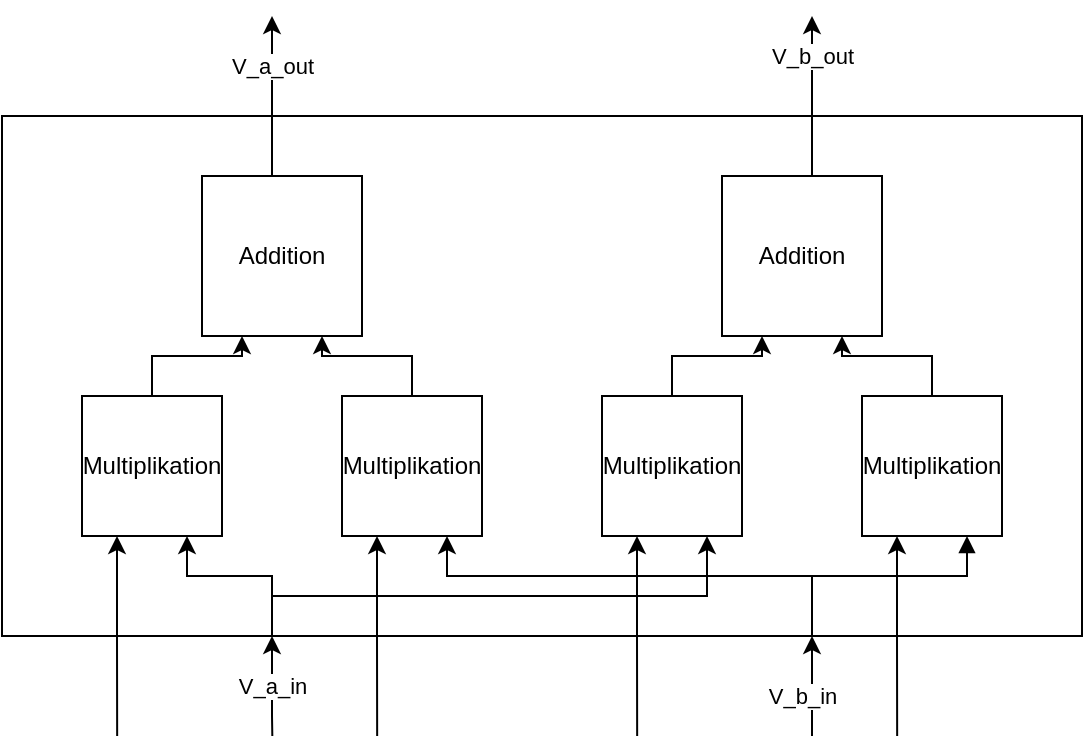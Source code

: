 <mxfile version="24.0.7" type="github">
  <diagram name="Page-1" id="mfj5ObScFYbmNDHJe4dQ">
    <mxGraphModel dx="511" dy="312" grid="1" gridSize="10" guides="1" tooltips="1" connect="1" arrows="1" fold="1" page="1" pageScale="1" pageWidth="850" pageHeight="1100" math="0" shadow="0">
      <root>
        <mxCell id="0" />
        <mxCell id="1" parent="0" />
        <mxCell id="v_P1SrSjxpbax4tQQ7hH-2" value="V_a_out" style="edgeStyle=orthogonalEdgeStyle;rounded=0;orthogonalLoop=1;jettySize=auto;html=1;exitX=0.25;exitY=0;exitDx=0;exitDy=0;labelBackgroundColor=default;fontColor=default;" edge="1" parent="1" source="v_P1SrSjxpbax4tQQ7hH-1">
          <mxGeometry relative="1" as="geometry">
            <mxPoint x="315" y="40" as="targetPoint" />
            <Array as="points">
              <mxPoint x="315" y="65" />
              <mxPoint x="315" y="65" />
            </Array>
          </mxGeometry>
        </mxCell>
        <mxCell id="v_P1SrSjxpbax4tQQ7hH-3" value="V_b_out" style="edgeStyle=orthogonalEdgeStyle;rounded=0;orthogonalLoop=1;jettySize=auto;html=1;exitX=0.75;exitY=0;exitDx=0;exitDy=0;labelBackgroundColor=default;fontColor=default;" edge="1" parent="1" source="v_P1SrSjxpbax4tQQ7hH-1">
          <mxGeometry x="0.208" relative="1" as="geometry">
            <mxPoint x="585" y="40" as="targetPoint" />
            <mxPoint as="offset" />
          </mxGeometry>
        </mxCell>
        <mxCell id="v_P1SrSjxpbax4tQQ7hH-5" value="V_b_in" style="edgeStyle=orthogonalEdgeStyle;rounded=0;orthogonalLoop=1;jettySize=auto;html=1;exitX=0.75;exitY=1;exitDx=0;exitDy=0;labelBackgroundColor=default;fontColor=default;endArrow=none;endFill=0;startArrow=classic;startFill=1;" edge="1" parent="1" source="v_P1SrSjxpbax4tQQ7hH-1">
          <mxGeometry x="0.212" y="-5" relative="1" as="geometry">
            <mxPoint x="585" y="400" as="targetPoint" />
            <mxPoint as="offset" />
          </mxGeometry>
        </mxCell>
        <mxCell id="v_P1SrSjxpbax4tQQ7hH-8" value="V_a_in" style="edgeStyle=orthogonalEdgeStyle;rounded=0;orthogonalLoop=1;jettySize=auto;html=1;exitX=0.25;exitY=1;exitDx=0;exitDy=0;startArrow=classic;startFill=1;endArrow=none;endFill=0;labelBackgroundColor=default;fontColor=default;" edge="1" parent="1" source="v_P1SrSjxpbax4tQQ7hH-1">
          <mxGeometry relative="1" as="geometry">
            <mxPoint x="315.158" y="400" as="targetPoint" />
            <Array as="points">
              <mxPoint x="315" y="390" />
              <mxPoint x="315" y="390" />
            </Array>
          </mxGeometry>
        </mxCell>
        <mxCell id="v_P1SrSjxpbax4tQQ7hH-9" value="Recheneinheit" style="text;strokeColor=none;align=center;fillColor=none;html=1;verticalAlign=middle;whiteSpace=wrap;rounded=0;labelBackgroundColor=none;fontColor=#FF3333;" vertex="1" parent="1">
          <mxGeometry x="420" y="145" width="60" height="30" as="geometry" />
        </mxCell>
        <mxCell id="v_P1SrSjxpbax4tQQ7hH-1" value="" style="whiteSpace=wrap;html=1;labelBackgroundColor=none;align=center;verticalAlign=middle;fontFamily=Helvetica;fontSize=12;" vertex="1" parent="1">
          <mxGeometry x="180" y="90" width="540" height="260" as="geometry" />
        </mxCell>
        <mxCell id="v_P1SrSjxpbax4tQQ7hH-26" style="edgeStyle=orthogonalEdgeStyle;rounded=0;orthogonalLoop=1;jettySize=auto;html=1;exitX=0.75;exitY=1;exitDx=0;exitDy=0;entryX=0.75;entryY=1;entryDx=0;entryDy=0;startArrow=block;startFill=1;endArrow=none;endFill=0;labelBackgroundColor=none;fontColor=default;" edge="1" parent="1" source="v_P1SrSjxpbax4tQQ7hH-10" target="v_P1SrSjxpbax4tQQ7hH-1">
          <mxGeometry relative="1" as="geometry" />
        </mxCell>
        <mxCell id="v_P1SrSjxpbax4tQQ7hH-31" style="edgeStyle=orthogonalEdgeStyle;rounded=0;orthogonalLoop=1;jettySize=auto;html=1;exitX=0.25;exitY=1;exitDx=0;exitDy=0;startArrow=classic;startFill=1;endArrow=none;endFill=0;" edge="1" parent="1" source="v_P1SrSjxpbax4tQQ7hH-10">
          <mxGeometry relative="1" as="geometry">
            <mxPoint x="627.579" y="400" as="targetPoint" />
          </mxGeometry>
        </mxCell>
        <mxCell id="v_P1SrSjxpbax4tQQ7hH-38" style="edgeStyle=orthogonalEdgeStyle;rounded=0;orthogonalLoop=1;jettySize=auto;html=1;exitX=0.5;exitY=0;exitDx=0;exitDy=0;entryX=0.75;entryY=1;entryDx=0;entryDy=0;" edge="1" parent="1" source="v_P1SrSjxpbax4tQQ7hH-10" target="v_P1SrSjxpbax4tQQ7hH-33">
          <mxGeometry relative="1" as="geometry" />
        </mxCell>
        <mxCell id="v_P1SrSjxpbax4tQQ7hH-10" value="Multiplikation" style="whiteSpace=wrap;html=1;align=center;verticalAlign=middle;fontFamily=Helvetica;fontSize=12;labelBackgroundColor=none;" vertex="1" parent="1">
          <mxGeometry x="610" y="230" width="70" height="70" as="geometry" />
        </mxCell>
        <mxCell id="v_P1SrSjxpbax4tQQ7hH-17" style="edgeStyle=orthogonalEdgeStyle;rounded=0;orthogonalLoop=1;jettySize=auto;html=1;exitX=0.75;exitY=1;exitDx=0;exitDy=0;entryX=0.75;entryY=1;entryDx=0;entryDy=0;endArrow=none;endFill=0;startArrow=classic;startFill=1;labelBackgroundColor=none;fontColor=default;" edge="1" parent="1" source="v_P1SrSjxpbax4tQQ7hH-11" target="v_P1SrSjxpbax4tQQ7hH-1">
          <mxGeometry relative="1" as="geometry" />
        </mxCell>
        <mxCell id="v_P1SrSjxpbax4tQQ7hH-29" style="edgeStyle=orthogonalEdgeStyle;rounded=0;orthogonalLoop=1;jettySize=auto;html=1;exitX=0.25;exitY=1;exitDx=0;exitDy=0;startArrow=classic;startFill=1;endArrow=none;endFill=0;" edge="1" parent="1" source="v_P1SrSjxpbax4tQQ7hH-11">
          <mxGeometry relative="1" as="geometry">
            <mxPoint x="367.579" y="400" as="targetPoint" />
          </mxGeometry>
        </mxCell>
        <mxCell id="v_P1SrSjxpbax4tQQ7hH-35" style="edgeStyle=orthogonalEdgeStyle;rounded=0;orthogonalLoop=1;jettySize=auto;html=1;exitX=0.5;exitY=0;exitDx=0;exitDy=0;entryX=0.75;entryY=1;entryDx=0;entryDy=0;" edge="1" parent="1" source="v_P1SrSjxpbax4tQQ7hH-11" target="v_P1SrSjxpbax4tQQ7hH-32">
          <mxGeometry relative="1" as="geometry" />
        </mxCell>
        <mxCell id="v_P1SrSjxpbax4tQQ7hH-11" value="Multiplikation" style="whiteSpace=wrap;html=1;align=center;verticalAlign=middle;fontFamily=Helvetica;fontSize=12;labelBackgroundColor=none;" vertex="1" parent="1">
          <mxGeometry x="350" y="230" width="70" height="70" as="geometry" />
        </mxCell>
        <mxCell id="v_P1SrSjxpbax4tQQ7hH-16" style="edgeStyle=orthogonalEdgeStyle;rounded=0;orthogonalLoop=1;jettySize=auto;html=1;exitX=0.75;exitY=1;exitDx=0;exitDy=0;entryX=0.25;entryY=1;entryDx=0;entryDy=0;startArrow=classic;startFill=1;endArrow=none;endFill=0;labelBackgroundColor=none;fontColor=default;" edge="1" parent="1" source="v_P1SrSjxpbax4tQQ7hH-12" target="v_P1SrSjxpbax4tQQ7hH-1">
          <mxGeometry relative="1" as="geometry" />
        </mxCell>
        <mxCell id="v_P1SrSjxpbax4tQQ7hH-28" style="edgeStyle=orthogonalEdgeStyle;rounded=0;orthogonalLoop=1;jettySize=auto;html=1;exitX=0.25;exitY=1;exitDx=0;exitDy=0;labelBackgroundColor=none;fontColor=default;startArrow=classic;startFill=1;endArrow=none;endFill=0;" edge="1" parent="1" source="v_P1SrSjxpbax4tQQ7hH-12">
          <mxGeometry relative="1" as="geometry">
            <mxPoint x="237.579" y="400" as="targetPoint" />
          </mxGeometry>
        </mxCell>
        <mxCell id="v_P1SrSjxpbax4tQQ7hH-34" style="edgeStyle=orthogonalEdgeStyle;rounded=0;orthogonalLoop=1;jettySize=auto;html=1;exitX=0.5;exitY=0;exitDx=0;exitDy=0;entryX=0.25;entryY=1;entryDx=0;entryDy=0;" edge="1" parent="1" source="v_P1SrSjxpbax4tQQ7hH-12" target="v_P1SrSjxpbax4tQQ7hH-32">
          <mxGeometry relative="1" as="geometry" />
        </mxCell>
        <mxCell id="v_P1SrSjxpbax4tQQ7hH-12" value="Multiplikation" style="whiteSpace=wrap;html=1;align=center;verticalAlign=middle;fontFamily=Helvetica;fontSize=12;labelBackgroundColor=none;" vertex="1" parent="1">
          <mxGeometry x="220" y="230" width="70" height="70" as="geometry" />
        </mxCell>
        <mxCell id="v_P1SrSjxpbax4tQQ7hH-25" style="edgeStyle=orthogonalEdgeStyle;rounded=0;orthogonalLoop=1;jettySize=auto;html=1;exitX=0.75;exitY=1;exitDx=0;exitDy=0;entryX=0.25;entryY=1;entryDx=0;entryDy=0;startArrow=classic;startFill=1;endArrow=none;endFill=0;labelBackgroundColor=none;fontColor=default;" edge="1" parent="1" source="v_P1SrSjxpbax4tQQ7hH-13" target="v_P1SrSjxpbax4tQQ7hH-1">
          <mxGeometry relative="1" as="geometry">
            <mxPoint x="310" y="330" as="targetPoint" />
            <Array as="points">
              <mxPoint x="532" y="330" />
              <mxPoint x="315" y="330" />
            </Array>
          </mxGeometry>
        </mxCell>
        <mxCell id="v_P1SrSjxpbax4tQQ7hH-30" style="edgeStyle=orthogonalEdgeStyle;rounded=0;orthogonalLoop=1;jettySize=auto;html=1;exitX=0.25;exitY=1;exitDx=0;exitDy=0;startArrow=classic;startFill=1;endArrow=none;endFill=0;" edge="1" parent="1" source="v_P1SrSjxpbax4tQQ7hH-13">
          <mxGeometry relative="1" as="geometry">
            <mxPoint x="497.579" y="400" as="targetPoint" />
          </mxGeometry>
        </mxCell>
        <mxCell id="v_P1SrSjxpbax4tQQ7hH-37" style="edgeStyle=orthogonalEdgeStyle;rounded=0;orthogonalLoop=1;jettySize=auto;html=1;exitX=0.5;exitY=0;exitDx=0;exitDy=0;entryX=0.25;entryY=1;entryDx=0;entryDy=0;" edge="1" parent="1" source="v_P1SrSjxpbax4tQQ7hH-13" target="v_P1SrSjxpbax4tQQ7hH-33">
          <mxGeometry relative="1" as="geometry" />
        </mxCell>
        <mxCell id="v_P1SrSjxpbax4tQQ7hH-13" value="Multiplikation" style="whiteSpace=wrap;html=1;align=center;verticalAlign=middle;fontFamily=Helvetica;fontSize=12;labelBackgroundColor=none;" vertex="1" parent="1">
          <mxGeometry x="480" y="230" width="70" height="70" as="geometry" />
        </mxCell>
        <mxCell id="v_P1SrSjxpbax4tQQ7hH-40" style="edgeStyle=orthogonalEdgeStyle;rounded=0;orthogonalLoop=1;jettySize=auto;html=1;exitX=0.5;exitY=0;exitDx=0;exitDy=0;entryX=0.25;entryY=0;entryDx=0;entryDy=0;endArrow=none;endFill=0;" edge="1" parent="1" source="v_P1SrSjxpbax4tQQ7hH-32" target="v_P1SrSjxpbax4tQQ7hH-1">
          <mxGeometry relative="1" as="geometry" />
        </mxCell>
        <mxCell id="v_P1SrSjxpbax4tQQ7hH-32" value="Addition" style="whiteSpace=wrap;html=1;" vertex="1" parent="1">
          <mxGeometry x="280" y="120" width="80" height="80" as="geometry" />
        </mxCell>
        <mxCell id="v_P1SrSjxpbax4tQQ7hH-39" style="edgeStyle=orthogonalEdgeStyle;rounded=0;orthogonalLoop=1;jettySize=auto;html=1;exitX=0.5;exitY=0;exitDx=0;exitDy=0;entryX=0.75;entryY=0;entryDx=0;entryDy=0;endArrow=none;endFill=0;" edge="1" parent="1" source="v_P1SrSjxpbax4tQQ7hH-33" target="v_P1SrSjxpbax4tQQ7hH-1">
          <mxGeometry relative="1" as="geometry">
            <Array as="points">
              <mxPoint x="585" y="120" />
            </Array>
          </mxGeometry>
        </mxCell>
        <mxCell id="v_P1SrSjxpbax4tQQ7hH-33" value="Addition" style="whiteSpace=wrap;html=1;" vertex="1" parent="1">
          <mxGeometry x="540" y="120" width="80" height="80" as="geometry" />
        </mxCell>
      </root>
    </mxGraphModel>
  </diagram>
</mxfile>
